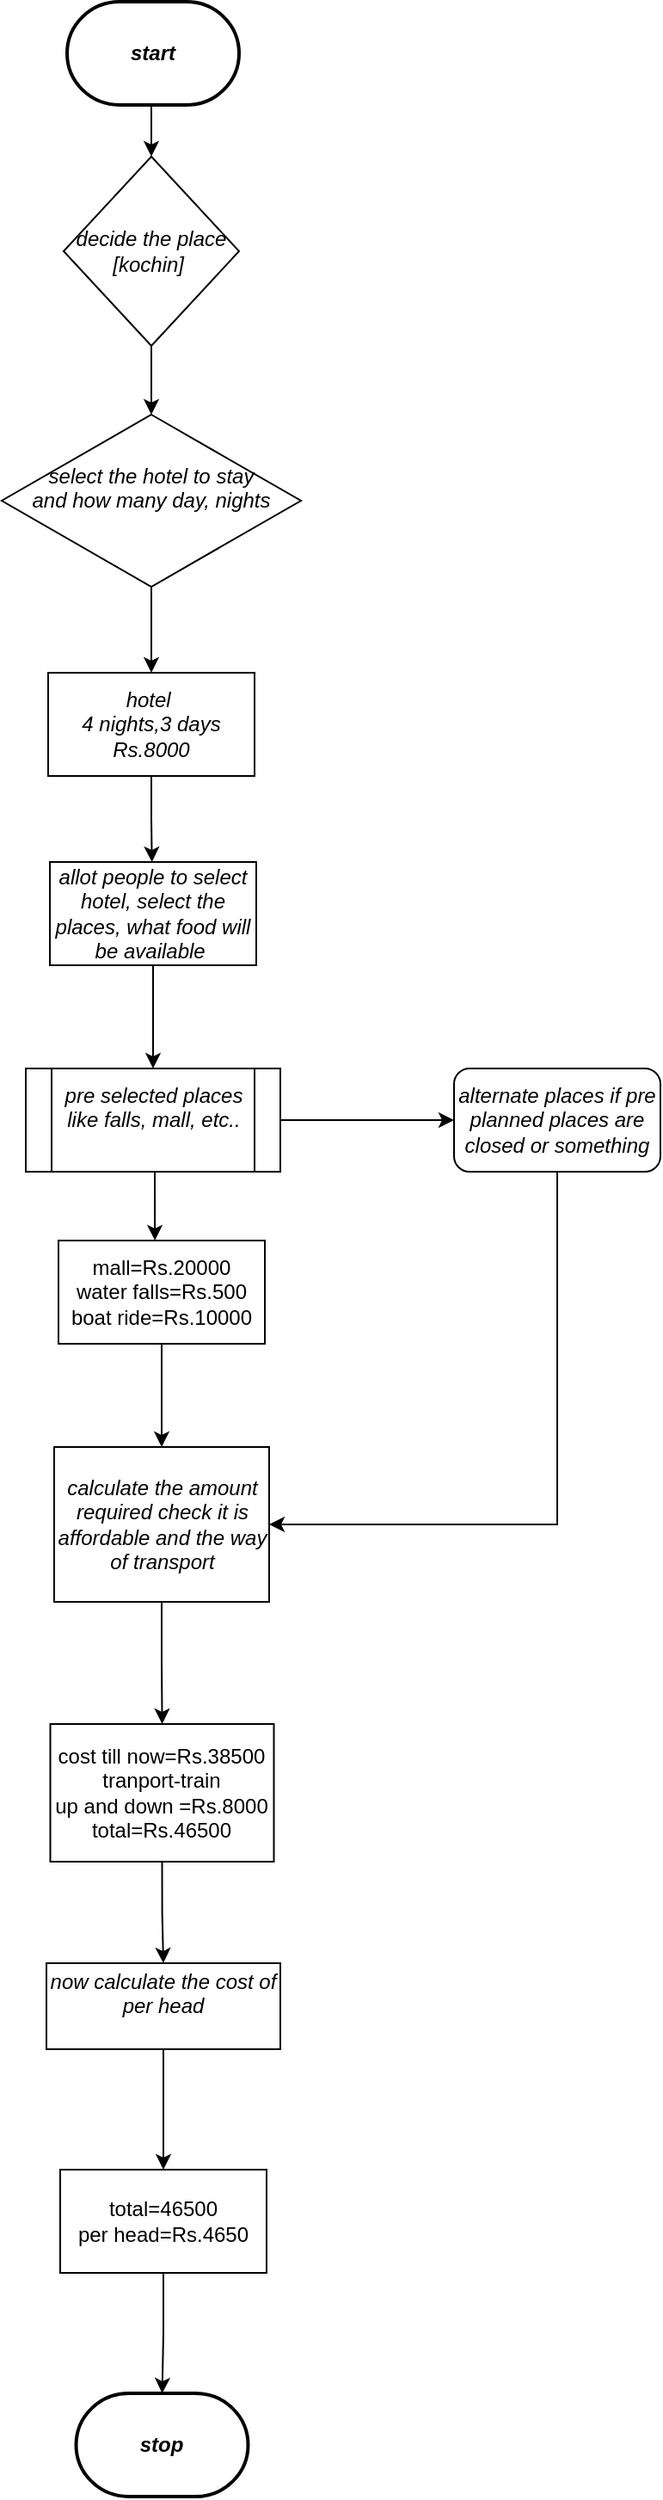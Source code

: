 <mxfile version="28.2.0">
  <diagram name="Page-1" id="6UcGca-GkddDS-T05k8G">
    <mxGraphModel dx="1042" dy="608" grid="1" gridSize="10" guides="1" tooltips="1" connect="1" arrows="1" fold="1" page="1" pageScale="1" pageWidth="850" pageHeight="1100" math="0" shadow="0">
      <root>
        <mxCell id="0" />
        <mxCell id="1" parent="0" />
        <mxCell id="8hwvYaawRcgfYrsn7lqr-2" style="edgeStyle=orthogonalEdgeStyle;rounded=0;orthogonalLoop=1;jettySize=auto;html=1;exitX=0.5;exitY=1;exitDx=0;exitDy=0;entryX=0.5;entryY=0;entryDx=0;entryDy=0;" parent="1" source="KQSbdmHsHn492-XkrHIj-2" target="KQSbdmHsHn492-XkrHIj-7" edge="1">
          <mxGeometry relative="1" as="geometry" />
        </mxCell>
        <mxCell id="KQSbdmHsHn492-XkrHIj-2" value="&lt;i&gt;decide the place&lt;/i&gt;&lt;div&gt;&lt;i&gt;[kochin]&amp;nbsp;&lt;/i&gt;&lt;/div&gt;" style="rhombus;whiteSpace=wrap;html=1;" parent="1" vertex="1">
          <mxGeometry x="373" y="100" width="102" height="110" as="geometry" />
        </mxCell>
        <mxCell id="KQSbdmHsHn492-XkrHIj-5" style="edgeStyle=orthogonalEdgeStyle;rounded=0;orthogonalLoop=1;jettySize=auto;html=1;exitX=0.5;exitY=1;exitDx=0;exitDy=0;" parent="1" source="KQSbdmHsHn492-XkrHIj-2" target="KQSbdmHsHn492-XkrHIj-2" edge="1">
          <mxGeometry relative="1" as="geometry" />
        </mxCell>
        <mxCell id="8hwvYaawRcgfYrsn7lqr-9" style="edgeStyle=orthogonalEdgeStyle;rounded=0;orthogonalLoop=1;jettySize=auto;html=1;exitX=0.5;exitY=1;exitDx=0;exitDy=0;entryX=0.5;entryY=0;entryDx=0;entryDy=0;" parent="1" source="KQSbdmHsHn492-XkrHIj-7" target="8hwvYaawRcgfYrsn7lqr-8" edge="1">
          <mxGeometry relative="1" as="geometry" />
        </mxCell>
        <mxCell id="KQSbdmHsHn492-XkrHIj-7" value="&lt;i&gt;select the hotel to stay&lt;/i&gt;&lt;div&gt;&lt;i&gt;and how many day, nights&lt;/i&gt;&lt;/div&gt;&lt;div&gt;&lt;br&gt;&lt;/div&gt;" style="rhombus;whiteSpace=wrap;html=1;" parent="1" vertex="1">
          <mxGeometry x="337" y="250" width="174" height="100" as="geometry" />
        </mxCell>
        <mxCell id="KQSbdmHsHn492-XkrHIj-14" value="" style="edgeStyle=orthogonalEdgeStyle;rounded=0;orthogonalLoop=1;jettySize=auto;html=1;" parent="1" source="KQSbdmHsHn492-XkrHIj-9" target="KQSbdmHsHn492-XkrHIj-13" edge="1">
          <mxGeometry relative="1" as="geometry" />
        </mxCell>
        <mxCell id="KQSbdmHsHn492-XkrHIj-9" value="&lt;i&gt;pre selected places like falls, mall, etc..&lt;/i&gt;&lt;div&gt;&lt;br&gt;&lt;/div&gt;" style="shape=process;whiteSpace=wrap;html=1;backgroundOutline=1;" parent="1" vertex="1">
          <mxGeometry x="351" y="630" width="148" height="60" as="geometry" />
        </mxCell>
        <mxCell id="8hwvYaawRcgfYrsn7lqr-1" style="edgeStyle=orthogonalEdgeStyle;rounded=0;orthogonalLoop=1;jettySize=auto;html=1;exitX=0.5;exitY=1;exitDx=0;exitDy=0;exitPerimeter=0;entryX=0.5;entryY=0;entryDx=0;entryDy=0;" parent="1" source="KQSbdmHsHn492-XkrHIj-12" target="KQSbdmHsHn492-XkrHIj-2" edge="1">
          <mxGeometry relative="1" as="geometry" />
        </mxCell>
        <mxCell id="KQSbdmHsHn492-XkrHIj-12" value="&lt;b&gt;&lt;i&gt;start&lt;/i&gt;&lt;/b&gt;" style="strokeWidth=2;html=1;shape=mxgraph.flowchart.terminator;whiteSpace=wrap;" parent="1" vertex="1">
          <mxGeometry x="375" y="10" width="100" height="60" as="geometry" />
        </mxCell>
        <mxCell id="8hwvYaawRcgfYrsn7lqr-17" style="edgeStyle=orthogonalEdgeStyle;rounded=0;orthogonalLoop=1;jettySize=auto;html=1;exitX=0.5;exitY=1;exitDx=0;exitDy=0;entryX=1;entryY=0.5;entryDx=0;entryDy=0;" parent="1" source="KQSbdmHsHn492-XkrHIj-13" target="KQSbdmHsHn492-XkrHIj-15" edge="1">
          <mxGeometry relative="1" as="geometry">
            <mxPoint x="590" y="890" as="targetPoint" />
          </mxGeometry>
        </mxCell>
        <mxCell id="KQSbdmHsHn492-XkrHIj-13" value="&lt;i&gt;alternate places if pre planned places are closed or something&lt;/i&gt;" style="rounded=1;whiteSpace=wrap;html=1;" parent="1" vertex="1">
          <mxGeometry x="600" y="630" width="120" height="60" as="geometry" />
        </mxCell>
        <mxCell id="8hwvYaawRcgfYrsn7lqr-19" value="" style="edgeStyle=orthogonalEdgeStyle;rounded=0;orthogonalLoop=1;jettySize=auto;html=1;" parent="1" source="KQSbdmHsHn492-XkrHIj-15" target="8hwvYaawRcgfYrsn7lqr-18" edge="1">
          <mxGeometry relative="1" as="geometry" />
        </mxCell>
        <mxCell id="KQSbdmHsHn492-XkrHIj-15" value="&lt;i&gt;calculate the amount required check it is affordable and the way of transport&lt;/i&gt;" style="whiteSpace=wrap;html=1;" parent="1" vertex="1">
          <mxGeometry x="367.5" y="850" width="125" height="90" as="geometry" />
        </mxCell>
        <mxCell id="KQSbdmHsHn492-XkrHIj-24" style="edgeStyle=orthogonalEdgeStyle;rounded=0;orthogonalLoop=1;jettySize=auto;html=1;exitX=0.5;exitY=1;exitDx=0;exitDy=0;" parent="1" source="KQSbdmHsHn492-XkrHIj-22" target="KQSbdmHsHn492-XkrHIj-9" edge="1">
          <mxGeometry relative="1" as="geometry" />
        </mxCell>
        <mxCell id="KQSbdmHsHn492-XkrHIj-22" value="&lt;i&gt;allot people to select hotel, select the places, what food will be available&amp;nbsp;&lt;/i&gt;" style="rounded=0;whiteSpace=wrap;html=1;" parent="1" vertex="1">
          <mxGeometry x="365" y="510" width="120" height="60" as="geometry" />
        </mxCell>
        <mxCell id="8hwvYaawRcgfYrsn7lqr-25" style="edgeStyle=orthogonalEdgeStyle;rounded=0;orthogonalLoop=1;jettySize=auto;html=1;exitX=0.5;exitY=1;exitDx=0;exitDy=0;" parent="1" source="KQSbdmHsHn492-XkrHIj-26" target="8hwvYaawRcgfYrsn7lqr-24" edge="1">
          <mxGeometry relative="1" as="geometry" />
        </mxCell>
        <mxCell id="KQSbdmHsHn492-XkrHIj-26" value="&lt;i&gt;now calculate the cost of per head&lt;/i&gt;&lt;div&gt;&lt;br&gt;&lt;/div&gt;" style="whiteSpace=wrap;html=1;" parent="1" vertex="1">
          <mxGeometry x="363" y="1150" width="136" height="50" as="geometry" />
        </mxCell>
        <mxCell id="KQSbdmHsHn492-XkrHIj-28" value="&lt;b&gt;&lt;i&gt;stop&lt;/i&gt;&lt;/b&gt;" style="strokeWidth=2;html=1;shape=mxgraph.flowchart.terminator;whiteSpace=wrap;" parent="1" vertex="1">
          <mxGeometry x="380.25" y="1400" width="100" height="60" as="geometry" />
        </mxCell>
        <mxCell id="8hwvYaawRcgfYrsn7lqr-10" style="edgeStyle=orthogonalEdgeStyle;rounded=0;orthogonalLoop=1;jettySize=auto;html=1;exitX=0.5;exitY=1;exitDx=0;exitDy=0;" parent="1" source="8hwvYaawRcgfYrsn7lqr-8" edge="1">
          <mxGeometry relative="1" as="geometry">
            <mxPoint x="424.333" y="510" as="targetPoint" />
          </mxGeometry>
        </mxCell>
        <mxCell id="8hwvYaawRcgfYrsn7lqr-8" value="&lt;i&gt;hotel&amp;nbsp;&lt;/i&gt;&lt;div&gt;&lt;i&gt;4 nights,3 days&lt;/i&gt;&lt;/div&gt;&lt;div&gt;&lt;i&gt;Rs.8000&lt;/i&gt;&lt;/div&gt;" style="rounded=0;whiteSpace=wrap;html=1;" parent="1" vertex="1">
          <mxGeometry x="364" y="400" width="120" height="60" as="geometry" />
        </mxCell>
        <mxCell id="8hwvYaawRcgfYrsn7lqr-13" style="edgeStyle=orthogonalEdgeStyle;rounded=0;orthogonalLoop=1;jettySize=auto;html=1;exitX=0.5;exitY=1;exitDx=0;exitDy=0;entryX=0.5;entryY=0;entryDx=0;entryDy=0;" parent="1" source="8hwvYaawRcgfYrsn7lqr-11" target="KQSbdmHsHn492-XkrHIj-15" edge="1">
          <mxGeometry relative="1" as="geometry" />
        </mxCell>
        <mxCell id="8hwvYaawRcgfYrsn7lqr-11" value="mall=Rs.20000&lt;div&gt;water falls=Rs.500&lt;/div&gt;&lt;div&gt;boat ride=Rs.10000&lt;/div&gt;" style="rounded=0;whiteSpace=wrap;html=1;" parent="1" vertex="1">
          <mxGeometry x="370" y="730" width="120" height="60" as="geometry" />
        </mxCell>
        <mxCell id="8hwvYaawRcgfYrsn7lqr-12" style="edgeStyle=orthogonalEdgeStyle;rounded=0;orthogonalLoop=1;jettySize=auto;html=1;exitX=0.5;exitY=1;exitDx=0;exitDy=0;entryX=0.467;entryY=-0.001;entryDx=0;entryDy=0;entryPerimeter=0;" parent="1" source="KQSbdmHsHn492-XkrHIj-9" target="8hwvYaawRcgfYrsn7lqr-11" edge="1">
          <mxGeometry relative="1" as="geometry" />
        </mxCell>
        <mxCell id="8hwvYaawRcgfYrsn7lqr-20" style="edgeStyle=orthogonalEdgeStyle;rounded=0;orthogonalLoop=1;jettySize=auto;html=1;exitX=0.5;exitY=1;exitDx=0;exitDy=0;entryX=0.5;entryY=0;entryDx=0;entryDy=0;" parent="1" source="8hwvYaawRcgfYrsn7lqr-18" target="KQSbdmHsHn492-XkrHIj-26" edge="1">
          <mxGeometry relative="1" as="geometry" />
        </mxCell>
        <mxCell id="8hwvYaawRcgfYrsn7lqr-18" value="cost till now=Rs.38500&lt;div&gt;tranport-train&lt;/div&gt;&lt;div&gt;up and down =Rs.8000&lt;/div&gt;&lt;div&gt;total=Rs.46500&lt;/div&gt;" style="whiteSpace=wrap;html=1;" parent="1" vertex="1">
          <mxGeometry x="365.25" y="1011" width="130" height="80" as="geometry" />
        </mxCell>
        <mxCell id="8hwvYaawRcgfYrsn7lqr-26" style="edgeStyle=orthogonalEdgeStyle;rounded=0;orthogonalLoop=1;jettySize=auto;html=1;exitX=0.5;exitY=1;exitDx=0;exitDy=0;" parent="1" source="8hwvYaawRcgfYrsn7lqr-24" target="KQSbdmHsHn492-XkrHIj-28" edge="1">
          <mxGeometry relative="1" as="geometry" />
        </mxCell>
        <mxCell id="8hwvYaawRcgfYrsn7lqr-24" value="total=46500&lt;div&gt;per head=Rs.4650&lt;/div&gt;" style="rounded=0;whiteSpace=wrap;html=1;" parent="1" vertex="1">
          <mxGeometry x="371" y="1270" width="120" height="60" as="geometry" />
        </mxCell>
      </root>
    </mxGraphModel>
  </diagram>
</mxfile>
